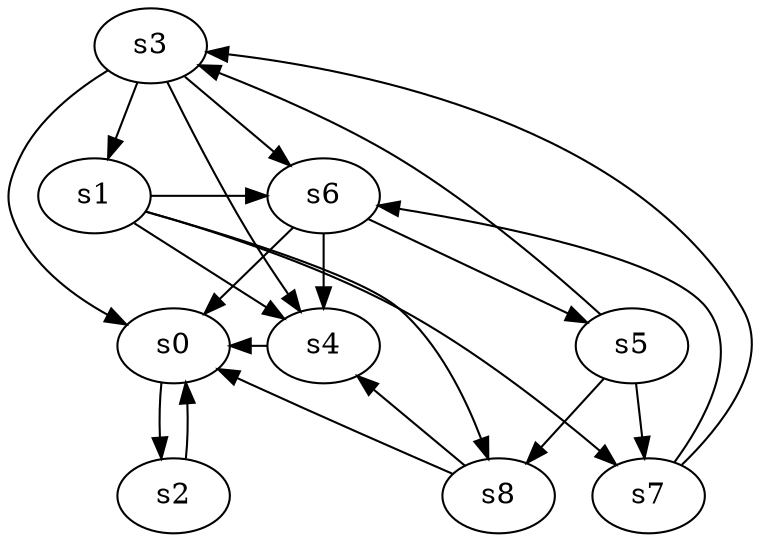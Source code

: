 digraph game_0770_complex_9 {
    s0 [name="s0", player=0];
    s1 [name="s1", player=0];
    s2 [name="s2", player=1, target=1];
    s3 [name="s3", player=0];
    s4 [name="s4", player=1];
    s5 [name="s5", player=1];
    s6 [name="s6", player=0];
    s7 [name="s7", player=1, target=1];
    s8 [name="s8", player=0];

    s0 -> s2;
    s1 -> s4 [constraint="!(time % 5 == 4)"];
    s1 -> s6 [constraint="time % 2 == 0 && time % 4 == 1"];
    s1 -> s7 [constraint="time == 0"];
    s1 -> s8 [constraint="!(time % 5 == 0)"];
    s2 -> s0 [constraint="!(time % 6 == 3)"];
    s3 -> s0 [constraint="!(time % 4 == 2)"];
    s3 -> s1;
    s3 -> s4 [constraint="!(time % 3 == 1)"];
    s3 -> s6;
    s4 -> s0 [constraint="!(time % 6 == 5)"];
    s5 -> s3 [constraint="time % 4 == 2"];
    s5 -> s7;
    s5 -> s8;
    s6 -> s0;
    s6 -> s4;
    s6 -> s5;
    s7 -> s3 [constraint="time == 1 || time == 2 || time == 7 || time == 14 || time == 17"];
    s7 -> s6 [constraint="time % 8 == 4"];
    s8 -> s0 [constraint="time == 2 || time == 3 || time == 7 || time == 10 || time == 13"];
    s8 -> s4 [constraint="time % 3 == 2 && time % 3 == 2"];
}
